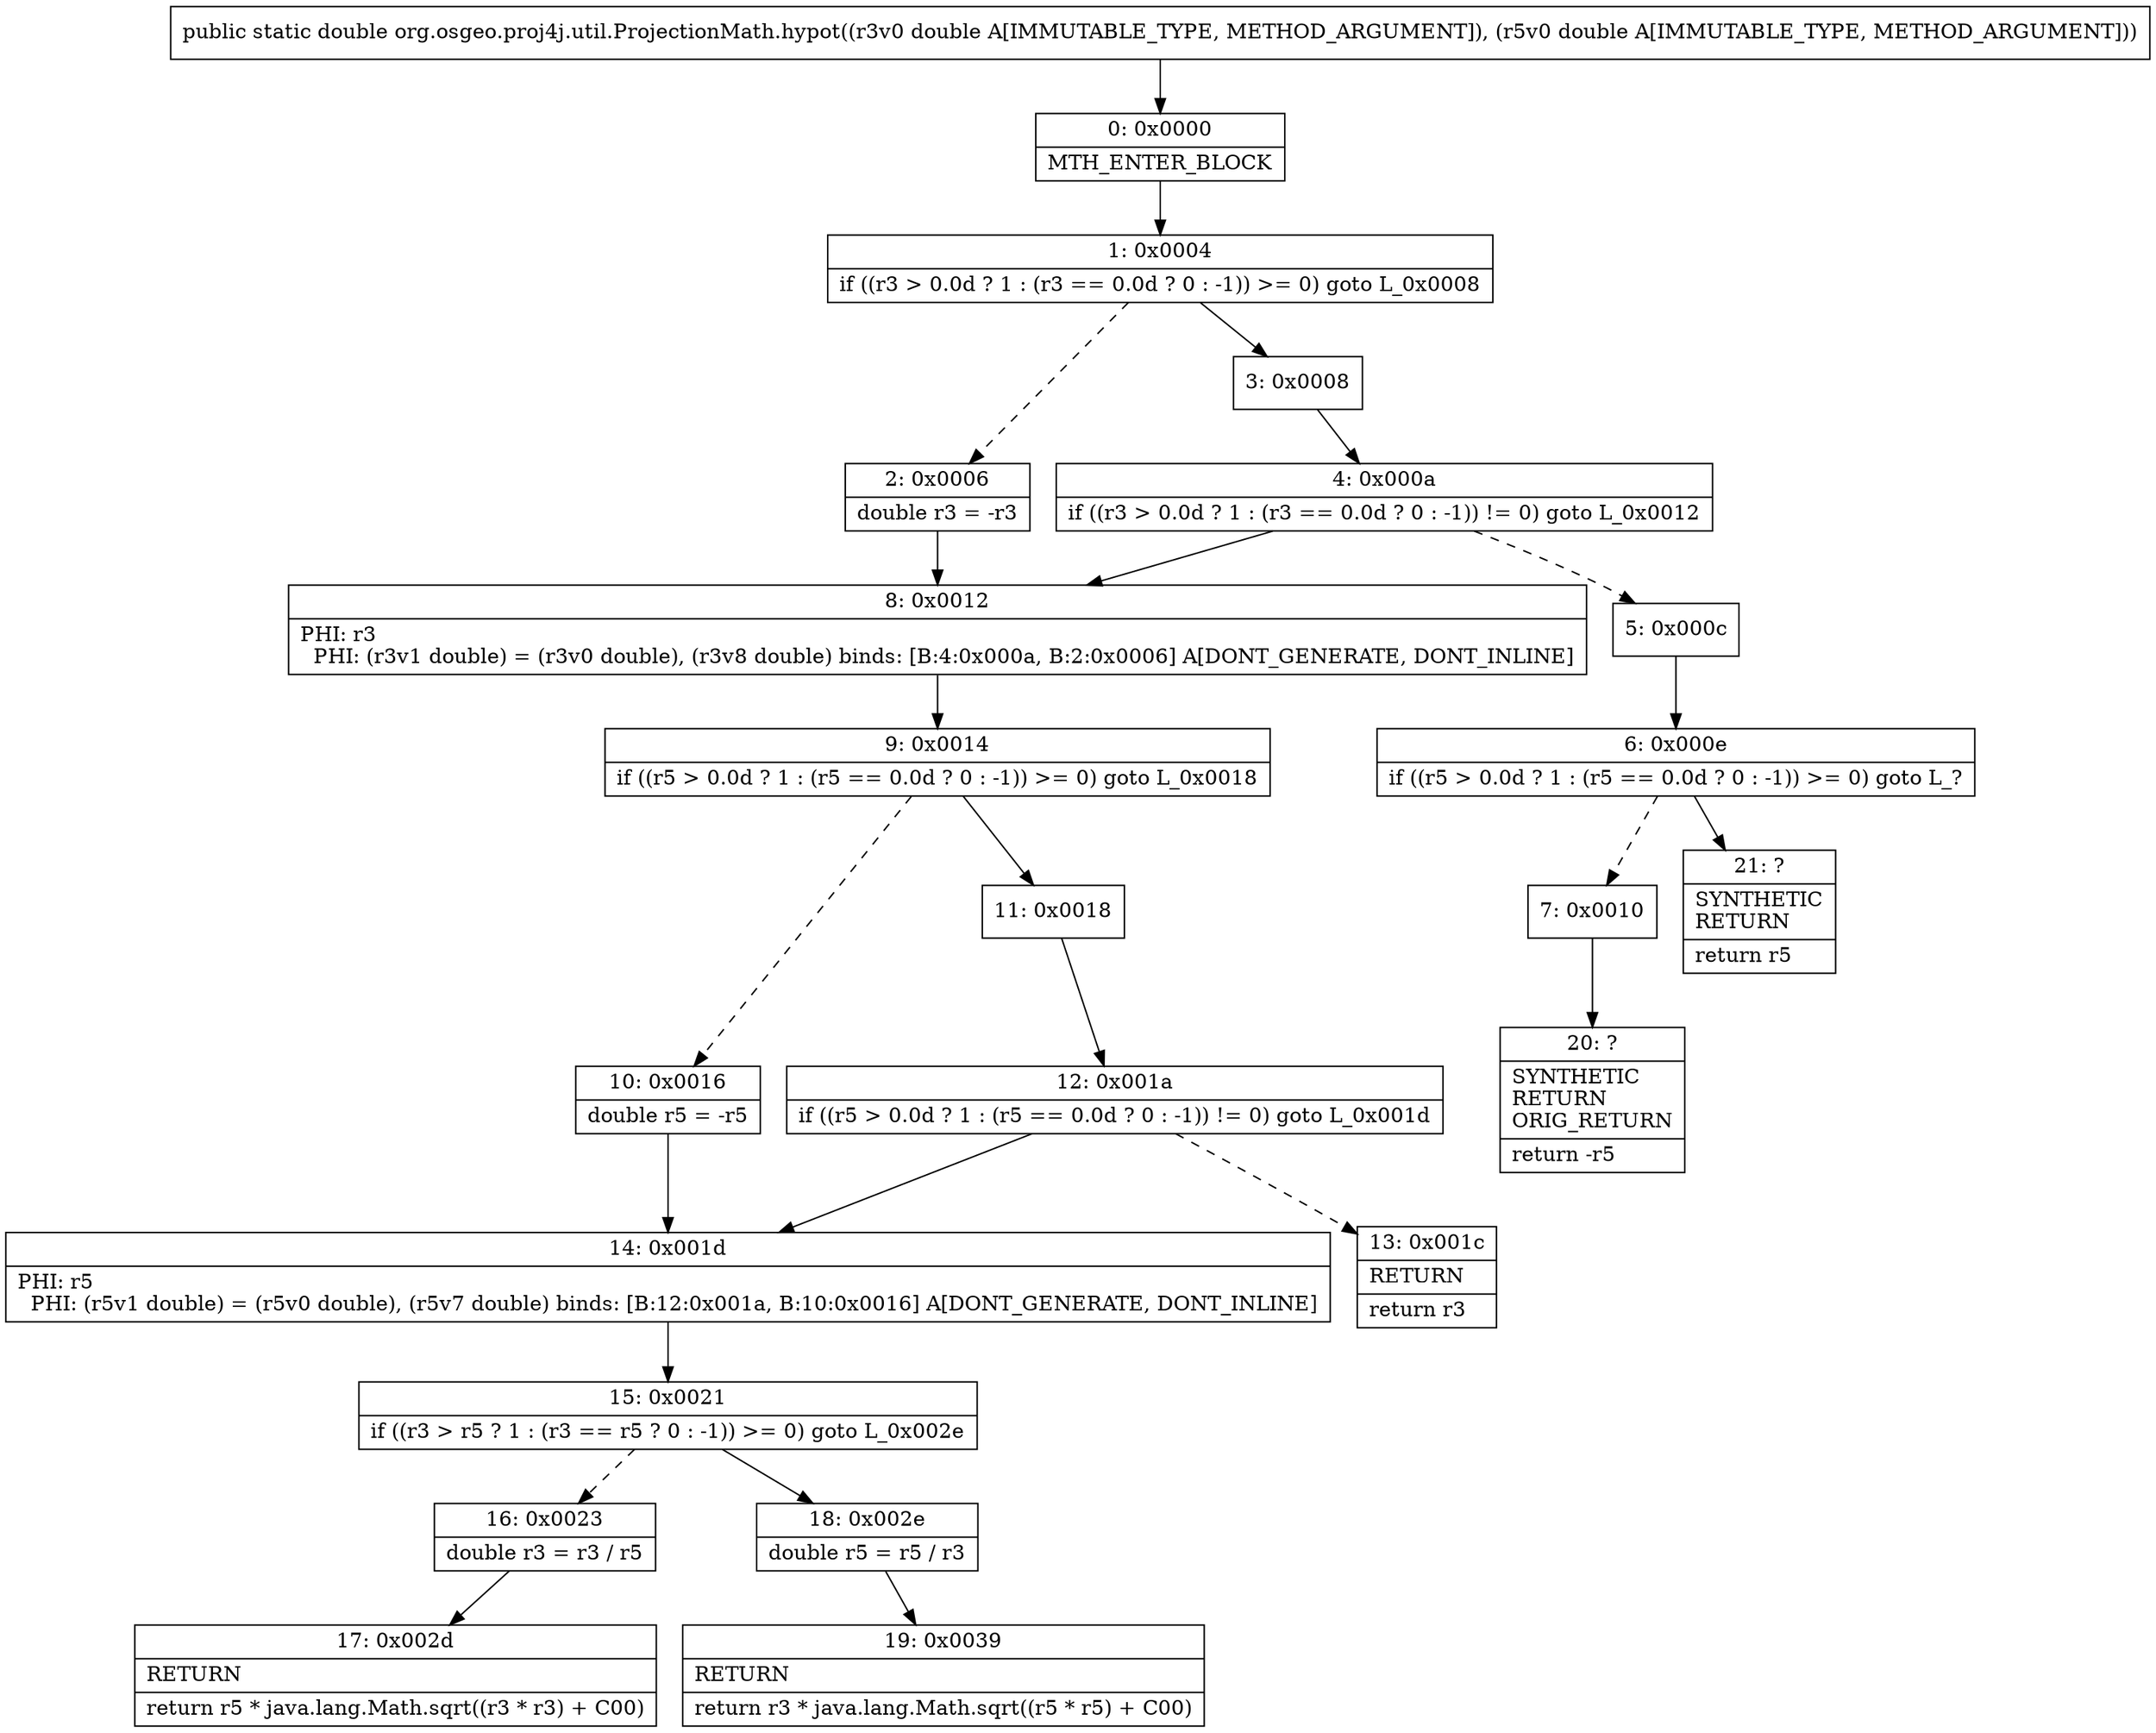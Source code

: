 digraph "CFG fororg.osgeo.proj4j.util.ProjectionMath.hypot(DD)D" {
Node_0 [shape=record,label="{0\:\ 0x0000|MTH_ENTER_BLOCK\l}"];
Node_1 [shape=record,label="{1\:\ 0x0004|if ((r3 \> 0.0d ? 1 : (r3 == 0.0d ? 0 : \-1)) \>= 0) goto L_0x0008\l}"];
Node_2 [shape=record,label="{2\:\ 0x0006|double r3 = \-r3\l}"];
Node_3 [shape=record,label="{3\:\ 0x0008}"];
Node_4 [shape=record,label="{4\:\ 0x000a|if ((r3 \> 0.0d ? 1 : (r3 == 0.0d ? 0 : \-1)) != 0) goto L_0x0012\l}"];
Node_5 [shape=record,label="{5\:\ 0x000c}"];
Node_6 [shape=record,label="{6\:\ 0x000e|if ((r5 \> 0.0d ? 1 : (r5 == 0.0d ? 0 : \-1)) \>= 0) goto L_?\l}"];
Node_7 [shape=record,label="{7\:\ 0x0010}"];
Node_8 [shape=record,label="{8\:\ 0x0012|PHI: r3 \l  PHI: (r3v1 double) = (r3v0 double), (r3v8 double) binds: [B:4:0x000a, B:2:0x0006] A[DONT_GENERATE, DONT_INLINE]\l}"];
Node_9 [shape=record,label="{9\:\ 0x0014|if ((r5 \> 0.0d ? 1 : (r5 == 0.0d ? 0 : \-1)) \>= 0) goto L_0x0018\l}"];
Node_10 [shape=record,label="{10\:\ 0x0016|double r5 = \-r5\l}"];
Node_11 [shape=record,label="{11\:\ 0x0018}"];
Node_12 [shape=record,label="{12\:\ 0x001a|if ((r5 \> 0.0d ? 1 : (r5 == 0.0d ? 0 : \-1)) != 0) goto L_0x001d\l}"];
Node_13 [shape=record,label="{13\:\ 0x001c|RETURN\l|return r3\l}"];
Node_14 [shape=record,label="{14\:\ 0x001d|PHI: r5 \l  PHI: (r5v1 double) = (r5v0 double), (r5v7 double) binds: [B:12:0x001a, B:10:0x0016] A[DONT_GENERATE, DONT_INLINE]\l}"];
Node_15 [shape=record,label="{15\:\ 0x0021|if ((r3 \> r5 ? 1 : (r3 == r5 ? 0 : \-1)) \>= 0) goto L_0x002e\l}"];
Node_16 [shape=record,label="{16\:\ 0x0023|double r3 = r3 \/ r5\l}"];
Node_17 [shape=record,label="{17\:\ 0x002d|RETURN\l|return r5 * java.lang.Math.sqrt((r3 * r3) + C00)\l}"];
Node_18 [shape=record,label="{18\:\ 0x002e|double r5 = r5 \/ r3\l}"];
Node_19 [shape=record,label="{19\:\ 0x0039|RETURN\l|return r3 * java.lang.Math.sqrt((r5 * r5) + C00)\l}"];
Node_20 [shape=record,label="{20\:\ ?|SYNTHETIC\lRETURN\lORIG_RETURN\l|return \-r5\l}"];
Node_21 [shape=record,label="{21\:\ ?|SYNTHETIC\lRETURN\l|return r5\l}"];
MethodNode[shape=record,label="{public static double org.osgeo.proj4j.util.ProjectionMath.hypot((r3v0 double A[IMMUTABLE_TYPE, METHOD_ARGUMENT]), (r5v0 double A[IMMUTABLE_TYPE, METHOD_ARGUMENT])) }"];
MethodNode -> Node_0;
Node_0 -> Node_1;
Node_1 -> Node_2[style=dashed];
Node_1 -> Node_3;
Node_2 -> Node_8;
Node_3 -> Node_4;
Node_4 -> Node_5[style=dashed];
Node_4 -> Node_8;
Node_5 -> Node_6;
Node_6 -> Node_7[style=dashed];
Node_6 -> Node_21;
Node_7 -> Node_20;
Node_8 -> Node_9;
Node_9 -> Node_10[style=dashed];
Node_9 -> Node_11;
Node_10 -> Node_14;
Node_11 -> Node_12;
Node_12 -> Node_13[style=dashed];
Node_12 -> Node_14;
Node_14 -> Node_15;
Node_15 -> Node_16[style=dashed];
Node_15 -> Node_18;
Node_16 -> Node_17;
Node_18 -> Node_19;
}

